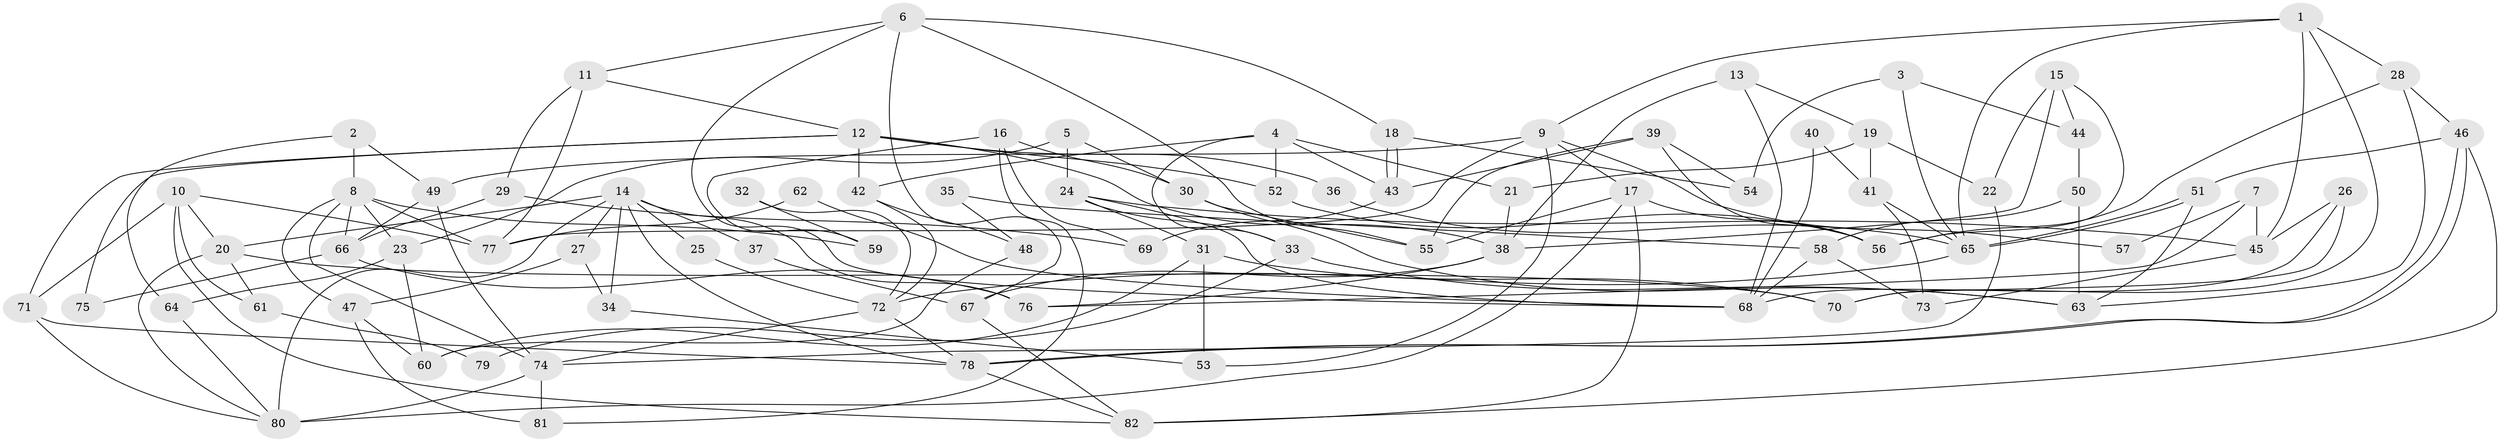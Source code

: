 // Generated by graph-tools (version 1.1) at 2025/36/03/09/25 02:36:19]
// undirected, 82 vertices, 164 edges
graph export_dot {
graph [start="1"]
  node [color=gray90,style=filled];
  1;
  2;
  3;
  4;
  5;
  6;
  7;
  8;
  9;
  10;
  11;
  12;
  13;
  14;
  15;
  16;
  17;
  18;
  19;
  20;
  21;
  22;
  23;
  24;
  25;
  26;
  27;
  28;
  29;
  30;
  31;
  32;
  33;
  34;
  35;
  36;
  37;
  38;
  39;
  40;
  41;
  42;
  43;
  44;
  45;
  46;
  47;
  48;
  49;
  50;
  51;
  52;
  53;
  54;
  55;
  56;
  57;
  58;
  59;
  60;
  61;
  62;
  63;
  64;
  65;
  66;
  67;
  68;
  69;
  70;
  71;
  72;
  73;
  74;
  75;
  76;
  77;
  78;
  79;
  80;
  81;
  82;
  1 -- 65;
  1 -- 9;
  1 -- 28;
  1 -- 45;
  1 -- 70;
  2 -- 8;
  2 -- 49;
  2 -- 64;
  3 -- 65;
  3 -- 54;
  3 -- 44;
  4 -- 43;
  4 -- 52;
  4 -- 21;
  4 -- 33;
  4 -- 42;
  5 -- 23;
  5 -- 24;
  5 -- 30;
  6 -- 55;
  6 -- 67;
  6 -- 11;
  6 -- 18;
  6 -- 68;
  7 -- 76;
  7 -- 45;
  7 -- 57;
  8 -- 74;
  8 -- 77;
  8 -- 23;
  8 -- 47;
  8 -- 59;
  8 -- 66;
  9 -- 49;
  9 -- 17;
  9 -- 53;
  9 -- 57;
  9 -- 77;
  10 -- 20;
  10 -- 82;
  10 -- 61;
  10 -- 71;
  10 -- 77;
  11 -- 77;
  11 -- 12;
  11 -- 29;
  12 -- 71;
  12 -- 36;
  12 -- 38;
  12 -- 42;
  12 -- 52;
  12 -- 75;
  13 -- 68;
  13 -- 38;
  13 -- 19;
  14 -- 78;
  14 -- 20;
  14 -- 25;
  14 -- 27;
  14 -- 34;
  14 -- 37;
  14 -- 76;
  14 -- 80;
  15 -- 56;
  15 -- 38;
  15 -- 22;
  15 -- 44;
  16 -- 69;
  16 -- 30;
  16 -- 59;
  16 -- 81;
  17 -- 80;
  17 -- 82;
  17 -- 55;
  17 -- 56;
  18 -- 43;
  18 -- 43;
  18 -- 54;
  19 -- 22;
  19 -- 21;
  19 -- 41;
  20 -- 70;
  20 -- 80;
  20 -- 61;
  21 -- 38;
  22 -- 74;
  23 -- 64;
  23 -- 60;
  24 -- 68;
  24 -- 45;
  24 -- 31;
  24 -- 33;
  25 -- 72;
  26 -- 70;
  26 -- 68;
  26 -- 45;
  27 -- 47;
  27 -- 34;
  28 -- 46;
  28 -- 56;
  28 -- 63;
  29 -- 66;
  29 -- 69;
  30 -- 63;
  30 -- 55;
  31 -- 53;
  31 -- 60;
  31 -- 70;
  32 -- 59;
  32 -- 72;
  33 -- 63;
  33 -- 79;
  34 -- 53;
  35 -- 48;
  35 -- 58;
  36 -- 65;
  37 -- 67;
  38 -- 67;
  38 -- 76;
  39 -- 56;
  39 -- 55;
  39 -- 43;
  39 -- 54;
  40 -- 41;
  40 -- 68;
  41 -- 65;
  41 -- 73;
  42 -- 48;
  42 -- 72;
  43 -- 69;
  44 -- 50;
  45 -- 73;
  46 -- 51;
  46 -- 78;
  46 -- 78;
  46 -- 82;
  47 -- 60;
  47 -- 81;
  48 -- 60;
  49 -- 74;
  49 -- 66;
  50 -- 63;
  50 -- 58;
  51 -- 63;
  51 -- 65;
  51 -- 65;
  52 -- 56;
  58 -- 73;
  58 -- 68;
  61 -- 79;
  62 -- 77;
  62 -- 68;
  64 -- 80;
  65 -- 72;
  66 -- 76;
  66 -- 75;
  67 -- 82;
  71 -- 80;
  71 -- 78;
  72 -- 78;
  72 -- 74;
  74 -- 81;
  74 -- 80;
  78 -- 82;
}
